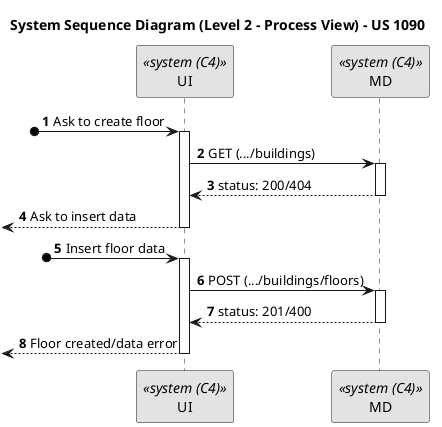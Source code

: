 @startuml
skinparam monochrome true
skinparam packageStyle rectangle
skinparam shadowing false

title System Sequence Diagram (Level 2 - Process View) - US 1090
autonumber

participant "UI" as UI <<system (C4)>>
participant "MD" as MD <<system (C4)>>

?o-> UI : Ask to create floor
activate UI

    UI -> MD : GET (.../buildings)
    activate MD
        UI <-- MD : status: 200/404
    deactivate MD

<-- UI : Ask to insert data
deactivate UI

?o-> UI : Insert floor data
activate UI

    UI -> MD : POST (.../buildings/floors)
    activate MD
        UI <-- MD : status: 201/400
    deactivate MD

<-- UI : Floor created/data error
deactivate UI

@enduml
